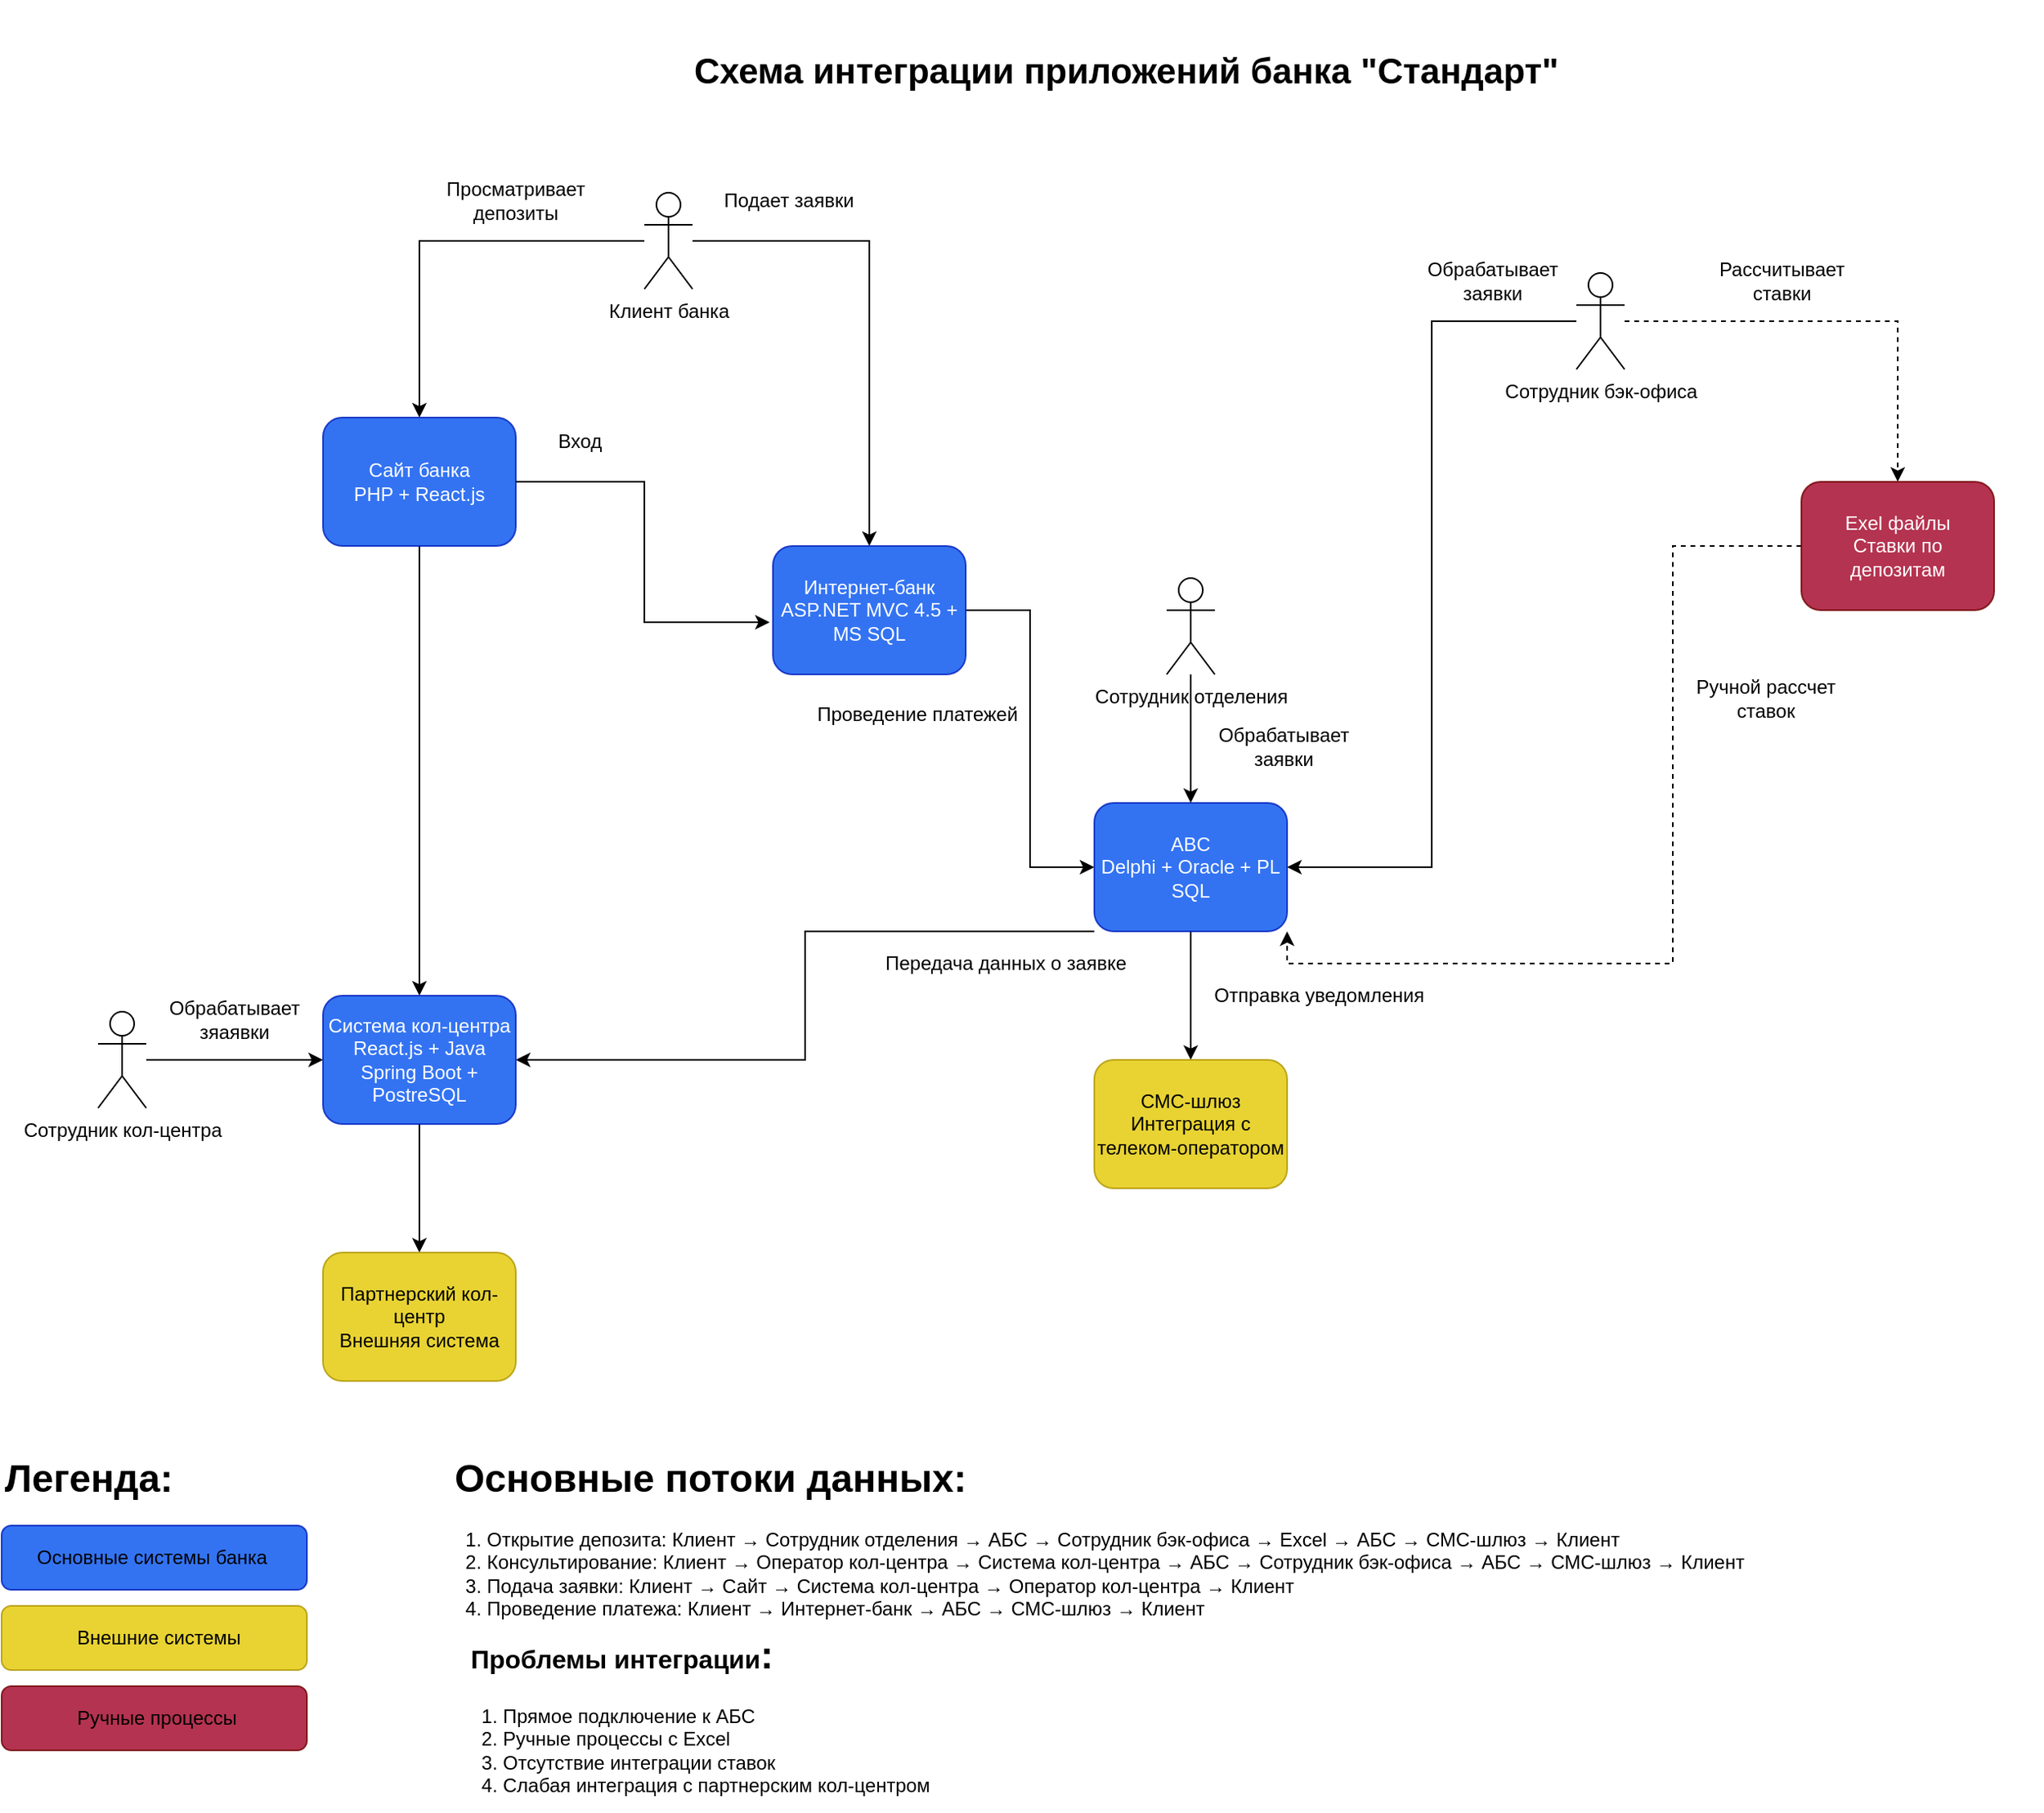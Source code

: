<?xml version="1.0" encoding="UTF-8"?>
<mxfile version="28.1.0">
  <diagram id="dkmonzKB4i1CFL_gNXHC" name="Страница — 1">
    <mxGraphModel dx="2178" dy="778" grid="1" gridSize="10" guides="1" tooltips="1" connect="1" arrows="1" fold="1" page="1" pageScale="1" pageWidth="827" pageHeight="1169" math="0" shadow="0">
      <root>
        <mxCell id="0" />
        <mxCell id="1" parent="0" />
        <mxCell id="e_Csh6Gy7lzGNi504HL_-1" value="&lt;font style=&quot;font-size: 22px;&quot;&gt;&lt;b style=&quot;&quot;&gt;Схема интеграции приложений банка &quot;Стандарт&quot;&lt;/b&gt;&lt;/font&gt;" style="text;html=1;align=center;verticalAlign=middle;whiteSpace=wrap;rounded=0;" vertex="1" parent="1">
          <mxGeometry x="160" width="620" height="90" as="geometry" />
        </mxCell>
        <mxCell id="e_Csh6Gy7lzGNi504HL_-9" style="edgeStyle=orthogonalEdgeStyle;rounded=0;orthogonalLoop=1;jettySize=auto;html=1;entryX=0.5;entryY=0;entryDx=0;entryDy=0;" edge="1" parent="1" source="e_Csh6Gy7lzGNi504HL_-2" target="e_Csh6Gy7lzGNi504HL_-3">
          <mxGeometry relative="1" as="geometry" />
        </mxCell>
        <mxCell id="e_Csh6Gy7lzGNi504HL_-10" style="edgeStyle=orthogonalEdgeStyle;rounded=0;orthogonalLoop=1;jettySize=auto;html=1;" edge="1" parent="1" source="e_Csh6Gy7lzGNi504HL_-2" target="e_Csh6Gy7lzGNi504HL_-4">
          <mxGeometry relative="1" as="geometry" />
        </mxCell>
        <mxCell id="e_Csh6Gy7lzGNi504HL_-2" value="Кл&lt;span style=&quot;background-color: transparent; color: light-dark(rgb(0, 0, 0), rgb(255, 255, 255));&quot;&gt;иент банка&lt;/span&gt;" style="shape=umlActor;verticalLabelPosition=bottom;verticalAlign=top;html=1;outlineConnect=0;" vertex="1" parent="1">
          <mxGeometry x="170" y="120" width="30" height="60" as="geometry" />
        </mxCell>
        <mxCell id="e_Csh6Gy7lzGNi504HL_-11" style="edgeStyle=orthogonalEdgeStyle;rounded=0;orthogonalLoop=1;jettySize=auto;html=1;exitX=0.5;exitY=1;exitDx=0;exitDy=0;entryX=0.5;entryY=0;entryDx=0;entryDy=0;" edge="1" parent="1" source="e_Csh6Gy7lzGNi504HL_-3" target="e_Csh6Gy7lzGNi504HL_-6">
          <mxGeometry relative="1" as="geometry" />
        </mxCell>
        <mxCell id="e_Csh6Gy7lzGNi504HL_-3" value="Сайт банка&lt;div&gt;PHP + React.js&lt;/div&gt;" style="rounded=1;whiteSpace=wrap;html=1;fillColor=#0050ef;fontColor=#ffffff;strokeColor=#001DBC;opacity=80;" vertex="1" parent="1">
          <mxGeometry x="-30" y="260" width="120" height="80" as="geometry" />
        </mxCell>
        <mxCell id="e_Csh6Gy7lzGNi504HL_-19" style="edgeStyle=orthogonalEdgeStyle;rounded=0;orthogonalLoop=1;jettySize=auto;html=1;entryX=0;entryY=0.5;entryDx=0;entryDy=0;" edge="1" parent="1" source="e_Csh6Gy7lzGNi504HL_-4" target="e_Csh6Gy7lzGNi504HL_-5">
          <mxGeometry relative="1" as="geometry" />
        </mxCell>
        <mxCell id="e_Csh6Gy7lzGNi504HL_-4" value="Интернет-банк&lt;div&gt;ASP.NET MVC 4.5 + MS SQL&lt;/div&gt;" style="rounded=1;whiteSpace=wrap;html=1;fillColor=#0050ef;fontColor=#ffffff;strokeColor=#001DBC;opacity=80;" vertex="1" parent="1">
          <mxGeometry x="250" y="340" width="120" height="80" as="geometry" />
        </mxCell>
        <mxCell id="e_Csh6Gy7lzGNi504HL_-17" style="edgeStyle=orthogonalEdgeStyle;rounded=0;orthogonalLoop=1;jettySize=auto;html=1;exitX=0.5;exitY=1;exitDx=0;exitDy=0;entryX=0.5;entryY=0;entryDx=0;entryDy=0;" edge="1" parent="1" source="e_Csh6Gy7lzGNi504HL_-5" target="e_Csh6Gy7lzGNi504HL_-7">
          <mxGeometry relative="1" as="geometry" />
        </mxCell>
        <mxCell id="e_Csh6Gy7lzGNi504HL_-18" style="edgeStyle=orthogonalEdgeStyle;rounded=0;orthogonalLoop=1;jettySize=auto;html=1;exitX=0;exitY=1;exitDx=0;exitDy=0;entryX=1;entryY=0.5;entryDx=0;entryDy=0;" edge="1" parent="1" source="e_Csh6Gy7lzGNi504HL_-5" target="e_Csh6Gy7lzGNi504HL_-6">
          <mxGeometry relative="1" as="geometry">
            <Array as="points">
              <mxPoint x="270" y="580" />
              <mxPoint x="270" y="660" />
            </Array>
          </mxGeometry>
        </mxCell>
        <mxCell id="e_Csh6Gy7lzGNi504HL_-5" value="ABC&lt;div&gt;Delphi + Oracle + PL SQL&lt;/div&gt;" style="rounded=1;whiteSpace=wrap;html=1;fillColor=#0050ef;fontColor=#ffffff;strokeColor=#001DBC;opacity=80;" vertex="1" parent="1">
          <mxGeometry x="450" y="500" width="120" height="80" as="geometry" />
        </mxCell>
        <mxCell id="e_Csh6Gy7lzGNi504HL_-12" style="edgeStyle=orthogonalEdgeStyle;rounded=0;orthogonalLoop=1;jettySize=auto;html=1;entryX=0.5;entryY=0;entryDx=0;entryDy=0;" edge="1" parent="1" source="e_Csh6Gy7lzGNi504HL_-6" target="e_Csh6Gy7lzGNi504HL_-8">
          <mxGeometry relative="1" as="geometry" />
        </mxCell>
        <mxCell id="e_Csh6Gy7lzGNi504HL_-6" value="Система кол-центра&lt;div&gt;React.js + Java Spring Boot + PostreSQL&lt;/div&gt;" style="rounded=1;whiteSpace=wrap;html=1;fillColor=#0050ef;fontColor=#ffffff;strokeColor=#001DBC;opacity=80;" vertex="1" parent="1">
          <mxGeometry x="-30" y="620" width="120" height="80" as="geometry" />
        </mxCell>
        <mxCell id="e_Csh6Gy7lzGNi504HL_-7" value="СМС-шлюз&lt;div&gt;Интеграция с телеком-оператором&lt;/div&gt;" style="rounded=1;whiteSpace=wrap;html=1;fillColor=#e3c800;fontColor=#000000;strokeColor=#B09500;opacity=80;" vertex="1" parent="1">
          <mxGeometry x="450" y="660" width="120" height="80" as="geometry" />
        </mxCell>
        <mxCell id="e_Csh6Gy7lzGNi504HL_-8" value="Партнерский кол-центр&lt;div&gt;Внешняя система&lt;/div&gt;" style="rounded=1;whiteSpace=wrap;html=1;fillColor=#e3c800;fontColor=#000000;strokeColor=#B09500;opacity=80;" vertex="1" parent="1">
          <mxGeometry x="-30" y="780" width="120" height="80" as="geometry" />
        </mxCell>
        <mxCell id="e_Csh6Gy7lzGNi504HL_-15" style="edgeStyle=orthogonalEdgeStyle;rounded=0;orthogonalLoop=1;jettySize=auto;html=1;entryX=0.5;entryY=0;entryDx=0;entryDy=0;" edge="1" parent="1" source="e_Csh6Gy7lzGNi504HL_-13" target="e_Csh6Gy7lzGNi504HL_-5">
          <mxGeometry relative="1" as="geometry" />
        </mxCell>
        <mxCell id="e_Csh6Gy7lzGNi504HL_-13" value="Сотрудник отделения" style="shape=umlActor;verticalLabelPosition=bottom;verticalAlign=top;html=1;outlineConnect=0;" vertex="1" parent="1">
          <mxGeometry x="495" y="360" width="30" height="60" as="geometry" />
        </mxCell>
        <mxCell id="e_Csh6Gy7lzGNi504HL_-20" style="edgeStyle=orthogonalEdgeStyle;rounded=0;orthogonalLoop=1;jettySize=auto;html=1;entryX=-0.017;entryY=0.594;entryDx=0;entryDy=0;entryPerimeter=0;" edge="1" parent="1" source="e_Csh6Gy7lzGNi504HL_-3" target="e_Csh6Gy7lzGNi504HL_-4">
          <mxGeometry relative="1" as="geometry" />
        </mxCell>
        <mxCell id="e_Csh6Gy7lzGNi504HL_-21" value="Просматривает депозиты" style="text;html=1;align=center;verticalAlign=middle;whiteSpace=wrap;rounded=0;" vertex="1" parent="1">
          <mxGeometry x="20" y="110" width="140" height="30" as="geometry" />
        </mxCell>
        <mxCell id="e_Csh6Gy7lzGNi504HL_-22" value="Подает заявки" style="text;html=1;align=center;verticalAlign=middle;whiteSpace=wrap;rounded=0;" vertex="1" parent="1">
          <mxGeometry x="190" y="110" width="140" height="30" as="geometry" />
        </mxCell>
        <mxCell id="e_Csh6Gy7lzGNi504HL_-23" value="Вход" style="text;html=1;align=center;verticalAlign=middle;whiteSpace=wrap;rounded=0;" vertex="1" parent="1">
          <mxGeometry x="100" y="260" width="60" height="30" as="geometry" />
        </mxCell>
        <mxCell id="e_Csh6Gy7lzGNi504HL_-24" value="Проведение платежей" style="text;html=1;align=center;verticalAlign=middle;whiteSpace=wrap;rounded=0;" vertex="1" parent="1">
          <mxGeometry x="270" y="430" width="140" height="30" as="geometry" />
        </mxCell>
        <mxCell id="e_Csh6Gy7lzGNi504HL_-25" value="Обрабатывает заявки" style="text;html=1;align=center;verticalAlign=middle;whiteSpace=wrap;rounded=0;" vertex="1" parent="1">
          <mxGeometry x="510" y="450" width="116" height="30" as="geometry" />
        </mxCell>
        <mxCell id="e_Csh6Gy7lzGNi504HL_-26" value="Передача данных о заявке" style="text;html=1;align=center;verticalAlign=middle;whiteSpace=wrap;rounded=0;" vertex="1" parent="1">
          <mxGeometry x="310" y="590" width="170" height="20" as="geometry" />
        </mxCell>
        <mxCell id="e_Csh6Gy7lzGNi504HL_-27" value="Отправка уведомления" style="text;html=1;align=center;verticalAlign=middle;whiteSpace=wrap;rounded=0;" vertex="1" parent="1">
          <mxGeometry x="520" y="605" width="140" height="30" as="geometry" />
        </mxCell>
        <mxCell id="e_Csh6Gy7lzGNi504HL_-29" style="edgeStyle=orthogonalEdgeStyle;rounded=0;orthogonalLoop=1;jettySize=auto;html=1;entryX=0;entryY=0.5;entryDx=0;entryDy=0;" edge="1" parent="1" source="e_Csh6Gy7lzGNi504HL_-28" target="e_Csh6Gy7lzGNi504HL_-6">
          <mxGeometry relative="1" as="geometry" />
        </mxCell>
        <mxCell id="e_Csh6Gy7lzGNi504HL_-28" value="Сотрудник кол-центра" style="shape=umlActor;verticalLabelPosition=bottom;verticalAlign=top;html=1;outlineConnect=0;" vertex="1" parent="1">
          <mxGeometry x="-170" y="630" width="30" height="60" as="geometry" />
        </mxCell>
        <mxCell id="e_Csh6Gy7lzGNi504HL_-30" value="Обрабатывает зяаявки" style="text;html=1;align=center;verticalAlign=middle;whiteSpace=wrap;rounded=0;" vertex="1" parent="1">
          <mxGeometry x="-130" y="620" width="90" height="30" as="geometry" />
        </mxCell>
        <mxCell id="e_Csh6Gy7lzGNi504HL_-32" style="edgeStyle=orthogonalEdgeStyle;rounded=0;orthogonalLoop=1;jettySize=auto;html=1;entryX=1;entryY=0.5;entryDx=0;entryDy=0;" edge="1" parent="1" source="e_Csh6Gy7lzGNi504HL_-31" target="e_Csh6Gy7lzGNi504HL_-5">
          <mxGeometry relative="1" as="geometry" />
        </mxCell>
        <mxCell id="e_Csh6Gy7lzGNi504HL_-35" style="edgeStyle=orthogonalEdgeStyle;rounded=0;orthogonalLoop=1;jettySize=auto;html=1;entryX=0.5;entryY=0;entryDx=0;entryDy=0;dashed=1;" edge="1" parent="1" source="e_Csh6Gy7lzGNi504HL_-31" target="e_Csh6Gy7lzGNi504HL_-34">
          <mxGeometry relative="1" as="geometry" />
        </mxCell>
        <mxCell id="e_Csh6Gy7lzGNi504HL_-31" value="Сотрудник бэк-офиса" style="shape=umlActor;verticalLabelPosition=bottom;verticalAlign=top;html=1;outlineConnect=0;" vertex="1" parent="1">
          <mxGeometry x="750" y="170" width="30" height="60" as="geometry" />
        </mxCell>
        <mxCell id="e_Csh6Gy7lzGNi504HL_-33" value="Обрабатывает заявки" style="text;html=1;align=center;verticalAlign=middle;whiteSpace=wrap;rounded=0;" vertex="1" parent="1">
          <mxGeometry x="640" y="160" width="116" height="30" as="geometry" />
        </mxCell>
        <mxCell id="e_Csh6Gy7lzGNi504HL_-37" style="edgeStyle=orthogonalEdgeStyle;rounded=0;orthogonalLoop=1;jettySize=auto;html=1;entryX=1;entryY=1;entryDx=0;entryDy=0;dashed=1;" edge="1" parent="1" source="e_Csh6Gy7lzGNi504HL_-34" target="e_Csh6Gy7lzGNi504HL_-5">
          <mxGeometry relative="1" as="geometry">
            <Array as="points">
              <mxPoint x="810" y="340" />
              <mxPoint x="810" y="600" />
              <mxPoint x="570" y="600" />
            </Array>
          </mxGeometry>
        </mxCell>
        <mxCell id="e_Csh6Gy7lzGNi504HL_-34" value="Exel файлы&lt;div&gt;Ставки по депозитам&lt;/div&gt;" style="rounded=1;whiteSpace=wrap;html=1;fillColor=#a20025;fontColor=#ffffff;strokeColor=#6F0000;opacity=80;" vertex="1" parent="1">
          <mxGeometry x="890" y="300" width="120" height="80" as="geometry" />
        </mxCell>
        <mxCell id="e_Csh6Gy7lzGNi504HL_-36" value="Рассчитывает ставки" style="text;html=1;align=center;verticalAlign=middle;whiteSpace=wrap;rounded=0;" vertex="1" parent="1">
          <mxGeometry x="820" y="160" width="116" height="30" as="geometry" />
        </mxCell>
        <mxCell id="e_Csh6Gy7lzGNi504HL_-38" value="Ручной рассчет ставок" style="text;html=1;align=center;verticalAlign=middle;whiteSpace=wrap;rounded=0;" vertex="1" parent="1">
          <mxGeometry x="810" y="420" width="116" height="30" as="geometry" />
        </mxCell>
        <mxCell id="e_Csh6Gy7lzGNi504HL_-39" value="&lt;h1 style=&quot;margin-top: 0px;&quot;&gt;Легенда:&lt;/h1&gt;&lt;p&gt;&lt;br&gt;&lt;/p&gt;" style="text;html=1;whiteSpace=wrap;overflow=hidden;rounded=0;" vertex="1" parent="1">
          <mxGeometry x="-230" y="900" width="640" height="170" as="geometry" />
        </mxCell>
        <mxCell id="e_Csh6Gy7lzGNi504HL_-40" value="" style="rounded=1;whiteSpace=wrap;html=1;fillColor=#0050ef;fontColor=#ffffff;strokeColor=#001DBC;opacity=80;" vertex="1" parent="1">
          <mxGeometry x="-230" y="950" width="190" height="40" as="geometry" />
        </mxCell>
        <mxCell id="e_Csh6Gy7lzGNi504HL_-41" value="" style="rounded=1;whiteSpace=wrap;html=1;fillColor=#e3c800;fontColor=#000000;strokeColor=#B09500;opacity=80;" vertex="1" parent="1">
          <mxGeometry x="-230" y="1000" width="190" height="40" as="geometry" />
        </mxCell>
        <mxCell id="e_Csh6Gy7lzGNi504HL_-42" value="" style="rounded=1;whiteSpace=wrap;html=1;fillColor=#a20025;fontColor=#ffffff;strokeColor=#6F0000;opacity=80;" vertex="1" parent="1">
          <mxGeometry x="-230" y="1050" width="190" height="40" as="geometry" />
        </mxCell>
        <mxCell id="e_Csh6Gy7lzGNi504HL_-43" value="Основные системы банка" style="text;html=1;align=left;verticalAlign=middle;whiteSpace=wrap;rounded=0;strokeColor=none;" vertex="1" parent="1">
          <mxGeometry x="-210" y="957.5" width="275" height="25" as="geometry" />
        </mxCell>
        <mxCell id="e_Csh6Gy7lzGNi504HL_-44" value="Внешние системы" style="text;html=1;align=left;verticalAlign=middle;whiteSpace=wrap;rounded=0;" vertex="1" parent="1">
          <mxGeometry x="-185" y="1007.5" width="275" height="25" as="geometry" />
        </mxCell>
        <mxCell id="e_Csh6Gy7lzGNi504HL_-45" value="Ручные процессы" style="text;html=1;align=left;verticalAlign=middle;whiteSpace=wrap;rounded=0;" vertex="1" parent="1">
          <mxGeometry x="-185" y="1057.5" width="275" height="25" as="geometry" />
        </mxCell>
        <mxCell id="e_Csh6Gy7lzGNi504HL_-46" value="&lt;h1 style=&quot;margin-top: 0px;&quot;&gt;Основные потоки данных:&lt;/h1&gt;&lt;div&gt;&lt;div&gt;&amp;nbsp; 1. Открытие депозита: Клиент → Сотрудник отделения → АБС → Сотрудник бэк-офиса → Excel → АБС → СМС-шлюз → Клиент&lt;/div&gt;&lt;div&gt;&amp;nbsp; 2. Консультирование: Клиент → Оператор кол-центра → Система кол-центра → АБС → Сотрудник бэк-офиса → АБС → СМС-шлюз → Клиент&lt;/div&gt;&lt;div&gt;&amp;nbsp; 3. Подача заявки: Клиент → Сайт → Система кол-центра → Оператор кол-центра → Клиент&lt;/div&gt;&lt;div&gt;&amp;nbsp; 4. Проведение платежа: Клиент → Интернет-банк → АБС → СМС-шлюз → Клиент&lt;/div&gt;&lt;/div&gt;" style="text;html=1;whiteSpace=wrap;overflow=hidden;rounded=0;" vertex="1" parent="1">
          <mxGeometry x="50" y="900" width="980" height="120" as="geometry" />
        </mxCell>
        <mxCell id="e_Csh6Gy7lzGNi504HL_-48" value="&lt;h1 style=&quot;margin-top: 0px;&quot;&gt;&lt;font style=&quot;font-size: 16px;&quot;&gt;Проблемы интеграции&lt;/font&gt;:&lt;/h1&gt;&lt;div&gt;&lt;div&gt;&amp;nbsp; 1. Прямое подключение к АБС&lt;/div&gt;&lt;div&gt;&amp;nbsp; 2. Ручные процессы с Excel&lt;/div&gt;&lt;div&gt;&amp;nbsp; 3. Отсутствие интеграции ставок&lt;/div&gt;&lt;div&gt;&amp;nbsp; 4. Слабая интеграция с партнерским кол-центром&lt;/div&gt;&lt;/div&gt;" style="text;html=1;whiteSpace=wrap;overflow=hidden;rounded=0;" vertex="1" parent="1">
          <mxGeometry x="60" y="1010" width="980" height="115" as="geometry" />
        </mxCell>
      </root>
    </mxGraphModel>
  </diagram>
</mxfile>
